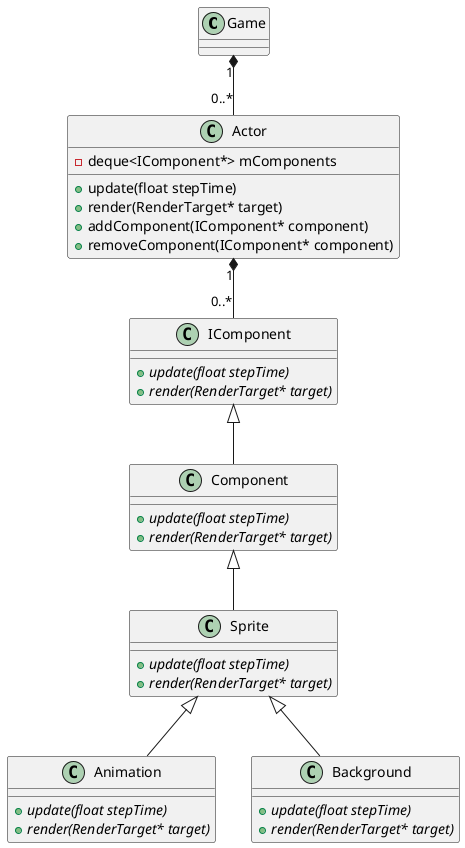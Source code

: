 ﻿@startuml Main
'https://plantuml.com/class-diagram

class Game

class Actor {
    +update(float stepTime)
    +render(RenderTarget* target)
    +addComponent(IComponent* component)
    +removeComponent(IComponent* component)
    -deque<IComponent*> mComponents
}

class IComponent {
    {abstract}+update(float stepTime)
    {abstract}+render(RenderTarget* target)
}

class Component {
    {abstract}+update(float stepTime)
    {abstract}+render(RenderTarget* target)
}

class Sprite {
    {abstract}+update(float stepTime)
    {abstract}+render(RenderTarget* target)
}

class Animation {
    {abstract}+update(float stepTime)
    {abstract}+render(RenderTarget* target)
}

class Background {
    {abstract}+update(float stepTime)
    {abstract}+render(RenderTarget* target)
}

Game "1" *-- "0..*" Actor

Actor "1" *-- "0..*" IComponent

IComponent <|-- Component
Component <|-- Sprite

Sprite <|-- Animation
Sprite <|-- Background

@enduml
